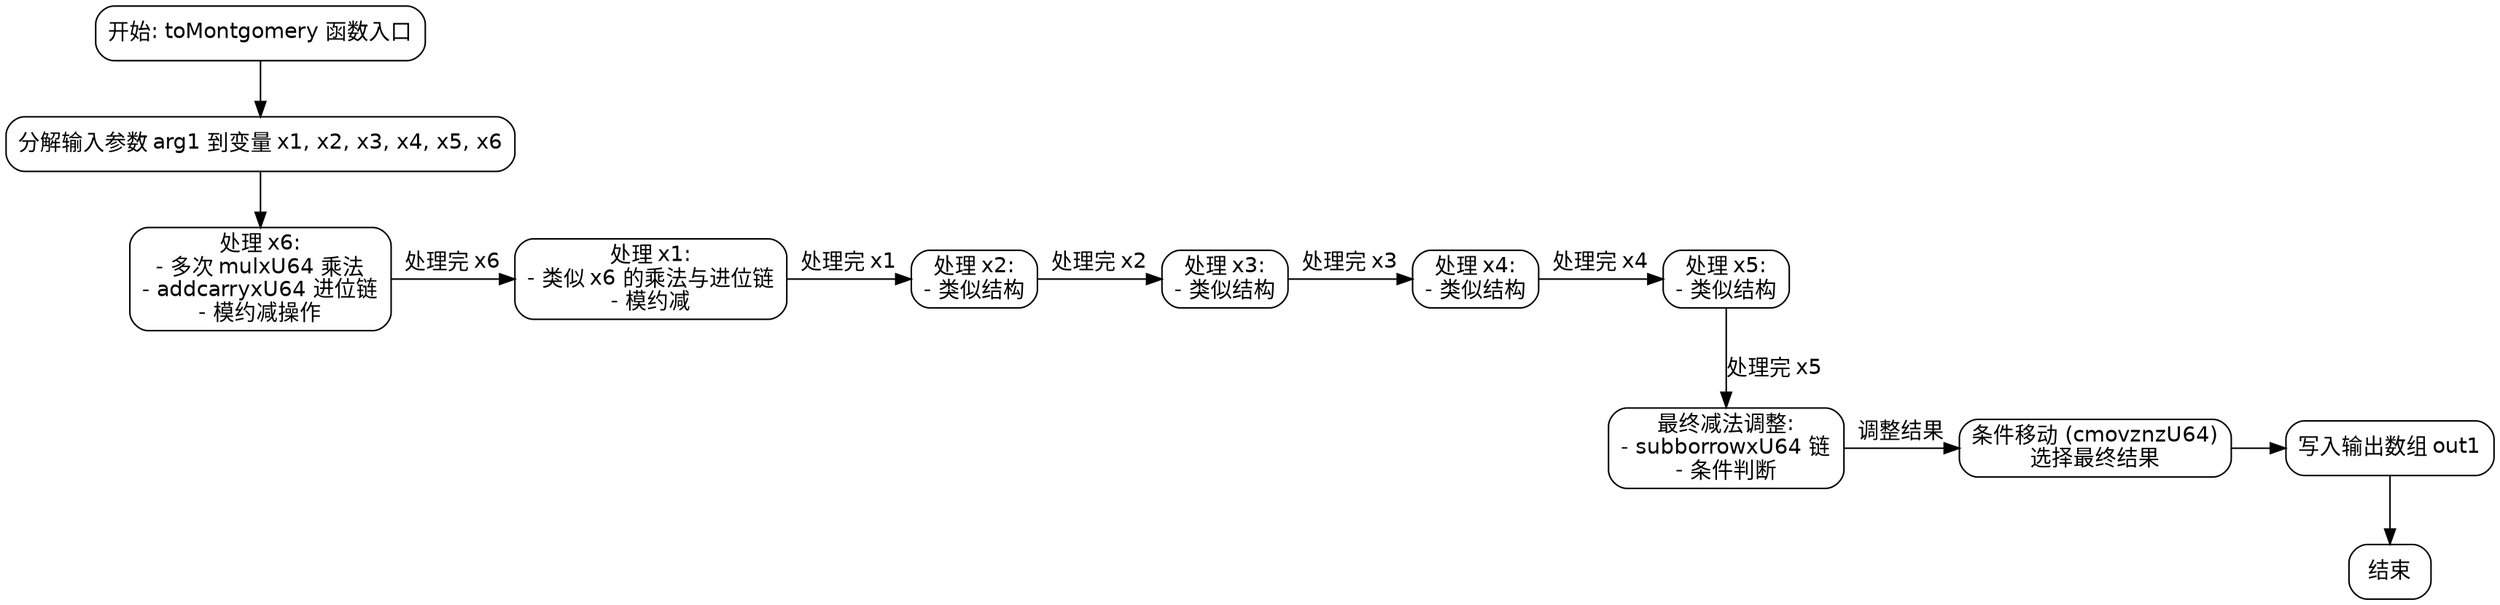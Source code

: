 
digraph flowchart {
    node [shape=rectangle, style="rounded", fontname="Helvetica"];
    edge [fontname="Helvetica"];

    start [label="开始: toMontgomery 函数入口"];
    init [label="分解输入参数 arg1 到变量 x1, x2, x3, x4, x5, x6"];
    process_x6 [label="处理 x6:\n- 多次 mulxU64 乘法\n- addcarryxU64 进位链\n- 模约减操作"];
    process_x1 [label="处理 x1:\n- 类似 x6 的乘法与进位链\n- 模约减"];
    process_x2 [label="处理 x2:\n- 类似结构"];
    process_x3 [label="处理 x3:\n- 类似结构"];
    process_x4 [label="处理 x4:\n- 类似结构"];
    process_x5 [label="处理 x5:\n- 类似结构"];
    final_sub [label="最终减法调整:\n- subborrowxU64 链\n- 条件判断"];
    cmov [label="条件移动 (cmovznzU64)\n选择最终结果"];
    output [label="写入输出数组 out1"];
    end [label="结束"];

    start -> init;
    init -> process_x6;
    process_x6 -> process_x1 [label="处理完 x6"];
    process_x1 -> process_x2 [label="处理完 x1"];
    process_x2 -> process_x3 [label="处理完 x2"];
    process_x3 -> process_x4 [label="处理完 x3"];
    process_x4 -> process_x5 [label="处理完 x4"];
    process_x5 -> final_sub [label="处理完 x5"];
    final_sub -> cmov [label="调整结果"];
    cmov -> output;
    output -> end;
    
    // 隐藏的边用于强制布局层级
    {rank=same; process_x6 process_x1 process_x2 process_x3 process_x4 process_x5}
    {rank=same; final_sub cmov output}
}
